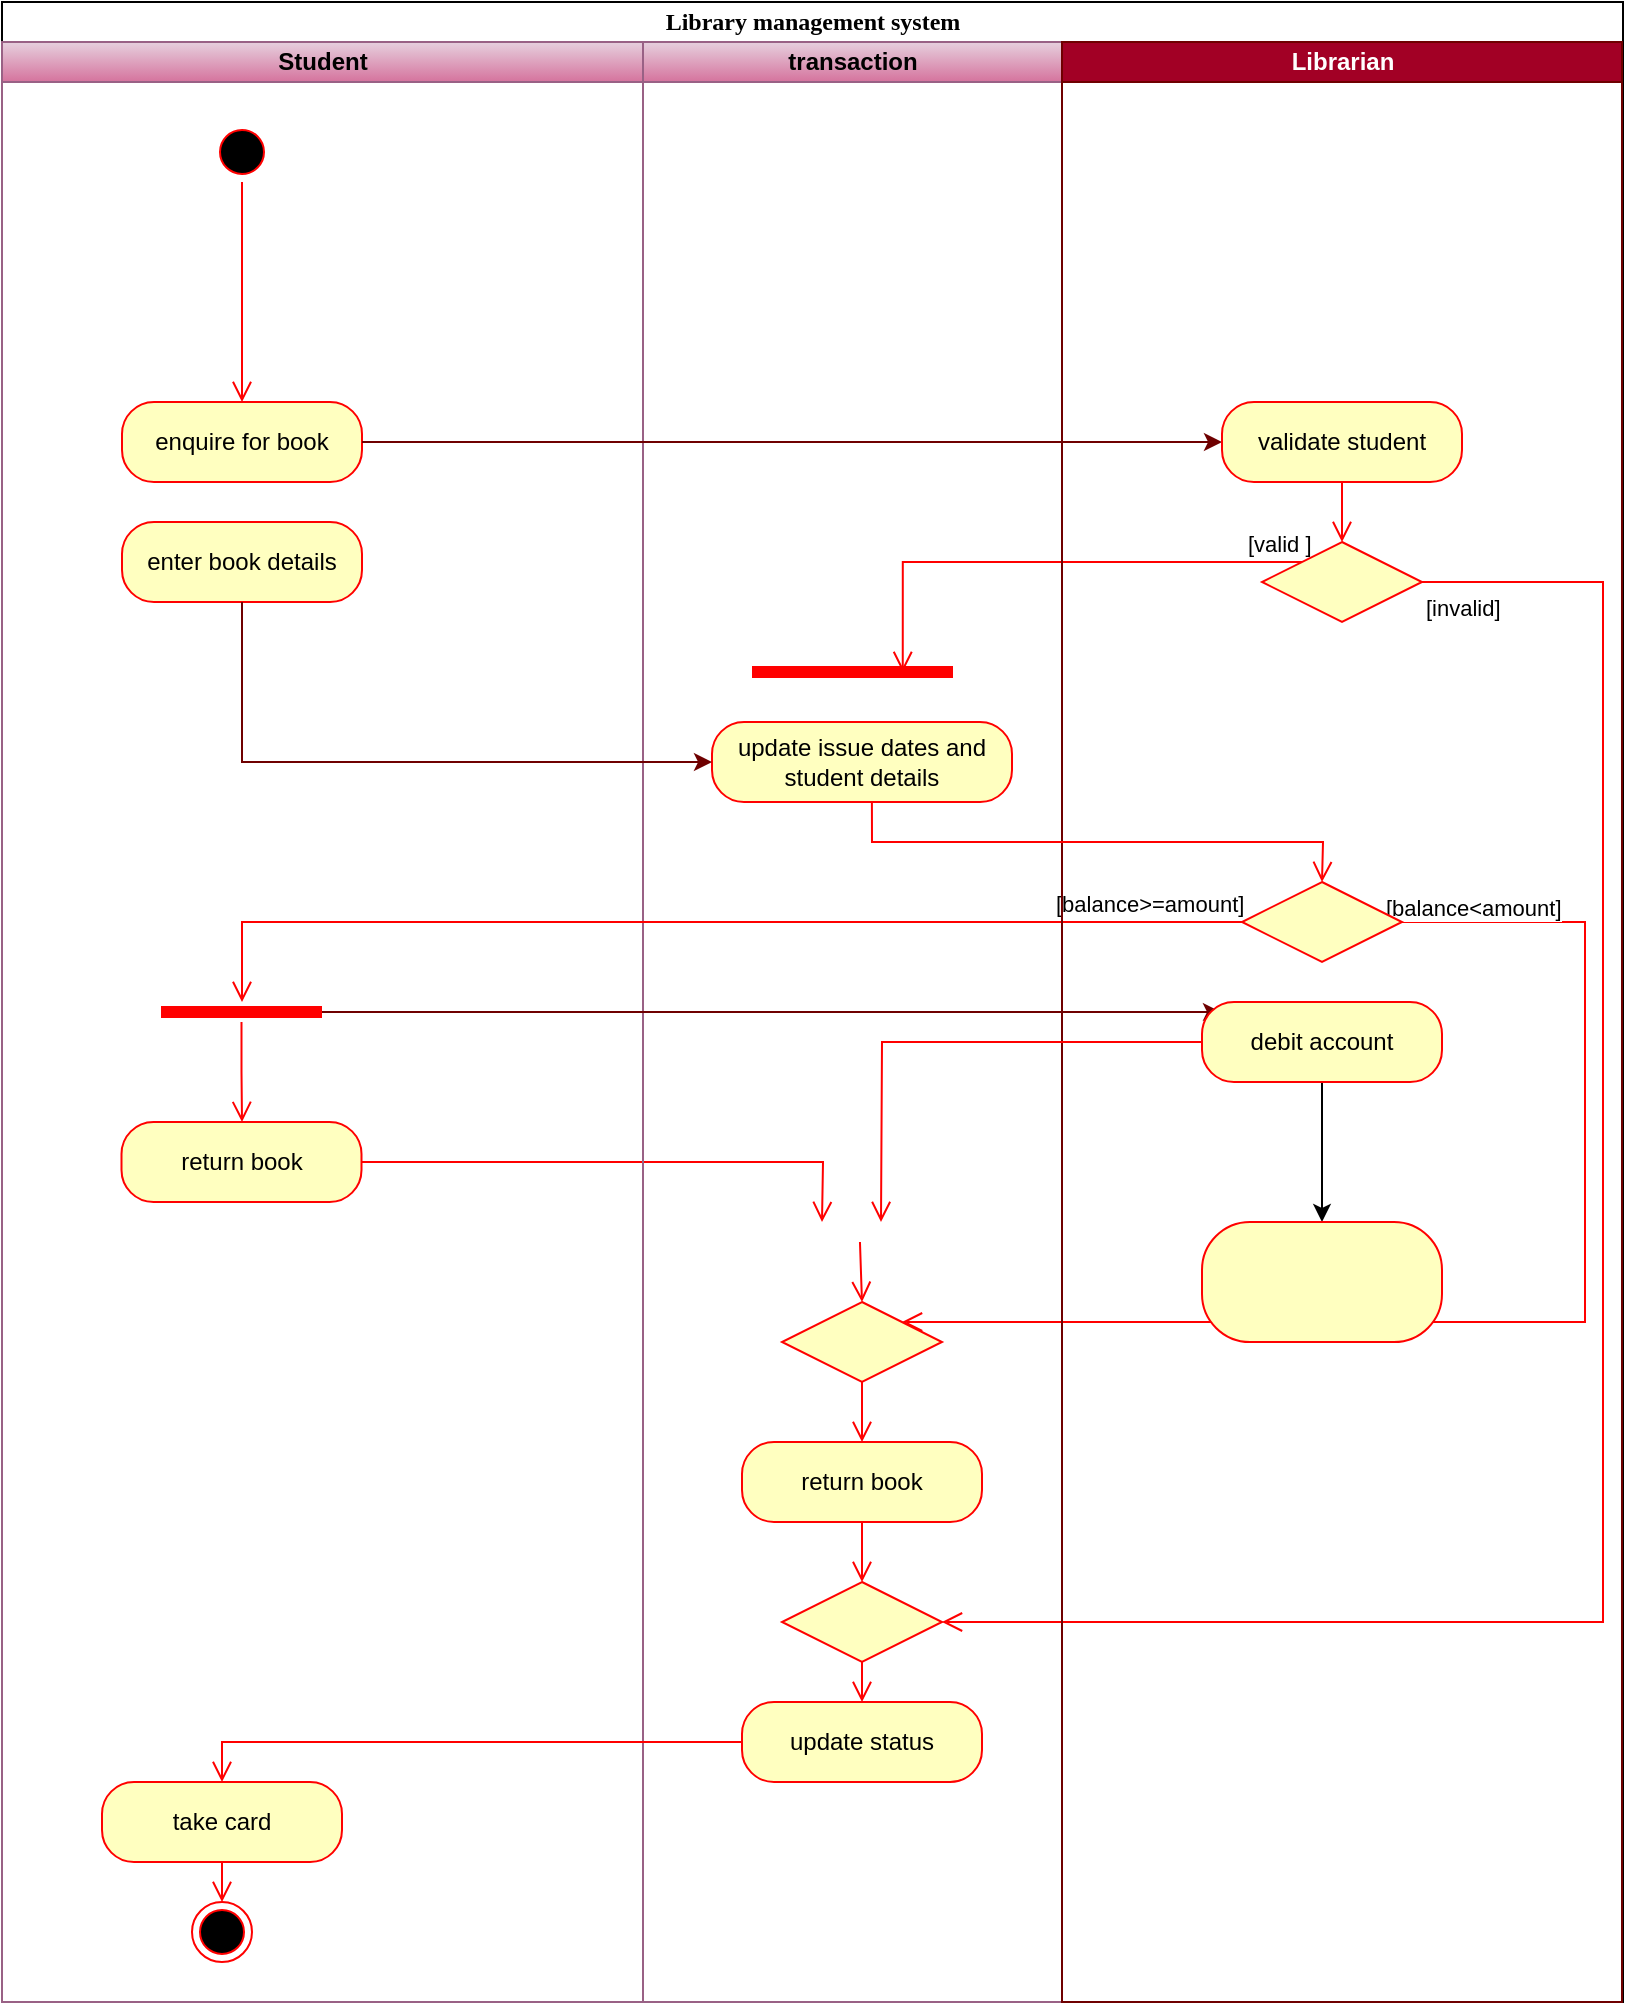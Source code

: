<mxfile version="28.1.2">
  <diagram name="Page-1" id="0783ab3e-0a74-02c8-0abd-f7b4e66b4bec">
    <mxGraphModel dx="1093" dy="639" grid="1" gridSize="10" guides="1" tooltips="1" connect="1" arrows="1" fold="1" page="1" pageScale="1" pageWidth="850" pageHeight="1100" background="none" math="0" shadow="0">
      <root>
        <mxCell id="0" />
        <mxCell id="1" parent="0" />
        <mxCell id="1c1d494c118603dd-1" value="Library management system" style="swimlane;html=1;childLayout=stackLayout;startSize=20;rounded=0;shadow=0;comic=0;labelBackgroundColor=none;strokeWidth=1;fontFamily=Verdana;fontSize=12;align=center;fillColor=none;" parent="1" vertex="1">
          <mxGeometry x="40" y="10" width="810.5" height="1000" as="geometry" />
        </mxCell>
        <mxCell id="1c1d494c118603dd-2" value="Student" style="swimlane;html=1;startSize=20;fillColor=#e6d0de;gradientColor=#d5739d;strokeColor=#996185;" parent="1c1d494c118603dd-1" vertex="1">
          <mxGeometry y="20" width="320.5" height="980" as="geometry" />
        </mxCell>
        <mxCell id="Hr0z0QRZqDmkqUyAdxwE-3" value="enquire for book" style="rounded=1;whiteSpace=wrap;html=1;arcSize=40;fontColor=#000000;fillColor=#ffffc0;strokeColor=#ff0000;" parent="1c1d494c118603dd-2" vertex="1">
          <mxGeometry x="60" y="180" width="120" height="40" as="geometry" />
        </mxCell>
        <mxCell id="Hr0z0QRZqDmkqUyAdxwE-4" value="enter book details" style="rounded=1;whiteSpace=wrap;html=1;arcSize=40;fontColor=#000000;fillColor=#ffffc0;strokeColor=#ff0000;" parent="1c1d494c118603dd-2" vertex="1">
          <mxGeometry x="60" y="240" width="120" height="40" as="geometry" />
        </mxCell>
        <mxCell id="Hr0z0QRZqDmkqUyAdxwE-6" value="" style="ellipse;html=1;shape=startState;fillColor=#000000;strokeColor=#ff0000;" parent="1c1d494c118603dd-2" vertex="1">
          <mxGeometry x="105" y="40" width="30" height="30" as="geometry" />
        </mxCell>
        <mxCell id="Hr0z0QRZqDmkqUyAdxwE-7" value="" style="edgeStyle=orthogonalEdgeStyle;html=1;verticalAlign=bottom;endArrow=open;endSize=8;strokeColor=#ff0000;rounded=0;entryX=0.5;entryY=0;entryDx=0;entryDy=0;" parent="1c1d494c118603dd-2" source="Hr0z0QRZqDmkqUyAdxwE-6" edge="1" target="Hr0z0QRZqDmkqUyAdxwE-3">
          <mxGeometry relative="1" as="geometry">
            <mxPoint x="120" y="100" as="targetPoint" />
          </mxGeometry>
        </mxCell>
        <mxCell id="Hr0z0QRZqDmkqUyAdxwE-25" value="" style="shape=line;html=1;strokeWidth=6;strokeColor=#ff0000;" parent="1c1d494c118603dd-2" vertex="1">
          <mxGeometry x="79.5" y="480" width="80.5" height="10" as="geometry" />
        </mxCell>
        <mxCell id="Hr0z0QRZqDmkqUyAdxwE-26" value="" style="edgeStyle=orthogonalEdgeStyle;html=1;verticalAlign=bottom;endArrow=open;endSize=8;strokeColor=#ff0000;rounded=0;" parent="1c1d494c118603dd-2" source="Hr0z0QRZqDmkqUyAdxwE-25" edge="1">
          <mxGeometry relative="1" as="geometry">
            <mxPoint x="120" y="540" as="targetPoint" />
          </mxGeometry>
        </mxCell>
        <mxCell id="Hr0z0QRZqDmkqUyAdxwE-27" value="return book" style="rounded=1;whiteSpace=wrap;html=1;arcSize=40;fontColor=#000000;fillColor=#ffffc0;strokeColor=#ff0000;" parent="1c1d494c118603dd-2" vertex="1">
          <mxGeometry x="59.75" y="540" width="120" height="40" as="geometry" />
        </mxCell>
        <mxCell id="Hr0z0QRZqDmkqUyAdxwE-28" value="" style="edgeStyle=orthogonalEdgeStyle;html=1;verticalAlign=bottom;endArrow=open;endSize=8;strokeColor=#ff0000;rounded=0;" parent="1c1d494c118603dd-2" source="Hr0z0QRZqDmkqUyAdxwE-27" edge="1">
          <mxGeometry relative="1" as="geometry">
            <mxPoint x="410" y="590" as="targetPoint" />
          </mxGeometry>
        </mxCell>
        <mxCell id="Hr0z0QRZqDmkqUyAdxwE-44" value="take card" style="rounded=1;whiteSpace=wrap;html=1;arcSize=40;fontColor=#000000;fillColor=#ffffc0;strokeColor=#ff0000;" parent="1c1d494c118603dd-2" vertex="1">
          <mxGeometry x="50" y="870" width="120" height="40" as="geometry" />
        </mxCell>
        <mxCell id="Hr0z0QRZqDmkqUyAdxwE-45" value="" style="edgeStyle=orthogonalEdgeStyle;html=1;verticalAlign=bottom;endArrow=open;endSize=8;strokeColor=#ff0000;rounded=0;" parent="1c1d494c118603dd-2" source="Hr0z0QRZqDmkqUyAdxwE-44" edge="1">
          <mxGeometry relative="1" as="geometry">
            <mxPoint x="110" y="930" as="targetPoint" />
          </mxGeometry>
        </mxCell>
        <mxCell id="Hr0z0QRZqDmkqUyAdxwE-46" value="" style="ellipse;html=1;shape=endState;fillColor=#000000;strokeColor=#ff0000;" parent="1c1d494c118603dd-2" vertex="1">
          <mxGeometry x="95" y="930" width="30" height="30" as="geometry" />
        </mxCell>
        <mxCell id="Hr0z0QRZqDmkqUyAdxwE-14" value="[valid ]" style="edgeStyle=orthogonalEdgeStyle;html=1;align=left;verticalAlign=bottom;endArrow=open;endSize=8;strokeColor=#ff0000;rounded=0;entryX=0.75;entryY=0.5;entryDx=0;entryDy=0;entryPerimeter=0;" parent="1c1d494c118603dd-1" source="Hr0z0QRZqDmkqUyAdxwE-13" edge="1" target="Hr0z0QRZqDmkqUyAdxwE-32">
          <mxGeometry x="-0.773" relative="1" as="geometry">
            <mxPoint x="180" y="280" as="targetPoint" />
            <Array as="points">
              <mxPoint x="450" y="280" />
            </Array>
            <mxPoint as="offset" />
          </mxGeometry>
        </mxCell>
        <mxCell id="1c1d494c118603dd-3" value="transaction" style="swimlane;html=1;startSize=20;fillColor=#e6d0de;gradientColor=#d5739d;strokeColor=#996185;" parent="1c1d494c118603dd-1" vertex="1">
          <mxGeometry x="320.5" y="20" width="209.5" height="980" as="geometry" />
        </mxCell>
        <mxCell id="Hr0z0QRZqDmkqUyAdxwE-32" value="" style="shape=line;html=1;strokeWidth=6;strokeColor=#ff0000;" parent="1c1d494c118603dd-3" vertex="1">
          <mxGeometry x="54.5" y="310" width="100.5" height="10" as="geometry" />
        </mxCell>
        <mxCell id="Hr0z0QRZqDmkqUyAdxwE-33" value="" style="edgeStyle=orthogonalEdgeStyle;html=1;verticalAlign=bottom;endArrow=open;endSize=8;strokeColor=#ff0000;rounded=0;exitX=0.557;exitY=1;exitDx=0;exitDy=0;exitPerimeter=0;entryX=0.5;entryY=0;entryDx=0;entryDy=0;" parent="1c1d494c118603dd-3" target="Hr0z0QRZqDmkqUyAdxwE-34" edge="1">
          <mxGeometry relative="1" as="geometry">
            <mxPoint x="108.5" y="670" as="targetPoint" />
            <mxPoint x="108.478" y="600" as="sourcePoint" />
          </mxGeometry>
        </mxCell>
        <mxCell id="Hr0z0QRZqDmkqUyAdxwE-34" value="" style="rhombus;whiteSpace=wrap;html=1;fontColor=#000000;fillColor=#ffffc0;strokeColor=#ff0000;" parent="1c1d494c118603dd-3" vertex="1">
          <mxGeometry x="69.5" y="630" width="80" height="40" as="geometry" />
        </mxCell>
        <mxCell id="Hr0z0QRZqDmkqUyAdxwE-36" value="" style="edgeStyle=orthogonalEdgeStyle;html=1;align=left;verticalAlign=top;endArrow=open;endSize=8;strokeColor=#ff0000;rounded=0;" parent="1c1d494c118603dd-3" source="Hr0z0QRZqDmkqUyAdxwE-34" edge="1">
          <mxGeometry x="-1" relative="1" as="geometry">
            <mxPoint x="109.5" y="700" as="targetPoint" />
          </mxGeometry>
        </mxCell>
        <mxCell id="Hr0z0QRZqDmkqUyAdxwE-37" value="return book" style="rounded=1;whiteSpace=wrap;html=1;arcSize=40;fontColor=#000000;fillColor=#ffffc0;strokeColor=#ff0000;" parent="1c1d494c118603dd-3" vertex="1">
          <mxGeometry x="49.5" y="700" width="120" height="40" as="geometry" />
        </mxCell>
        <mxCell id="Hr0z0QRZqDmkqUyAdxwE-38" value="" style="edgeStyle=orthogonalEdgeStyle;html=1;verticalAlign=bottom;endArrow=open;endSize=8;strokeColor=#ff0000;rounded=0;" parent="1c1d494c118603dd-3" source="Hr0z0QRZqDmkqUyAdxwE-37" edge="1">
          <mxGeometry relative="1" as="geometry">
            <mxPoint x="109.5" y="770" as="targetPoint" />
          </mxGeometry>
        </mxCell>
        <mxCell id="Hr0z0QRZqDmkqUyAdxwE-39" value="" style="rhombus;whiteSpace=wrap;html=1;fontColor=#000000;fillColor=#ffffc0;strokeColor=#ff0000;" parent="1c1d494c118603dd-3" vertex="1">
          <mxGeometry x="69.5" y="770" width="80" height="40" as="geometry" />
        </mxCell>
        <mxCell id="Hr0z0QRZqDmkqUyAdxwE-41" value="" style="edgeStyle=orthogonalEdgeStyle;html=1;align=left;verticalAlign=top;endArrow=open;endSize=8;strokeColor=#ff0000;rounded=0;" parent="1c1d494c118603dd-3" source="Hr0z0QRZqDmkqUyAdxwE-39" edge="1">
          <mxGeometry x="-1" relative="1" as="geometry">
            <mxPoint x="109.5" y="830" as="targetPoint" />
          </mxGeometry>
        </mxCell>
        <mxCell id="Hr0z0QRZqDmkqUyAdxwE-42" value="update status" style="rounded=1;whiteSpace=wrap;html=1;arcSize=40;fontColor=#000000;fillColor=#ffffc0;strokeColor=#ff0000;" parent="1c1d494c118603dd-3" vertex="1">
          <mxGeometry x="49.5" y="830" width="120" height="40" as="geometry" />
        </mxCell>
        <mxCell id="Hr0z0QRZqDmkqUyAdxwE-16" value="update issue dates and student details" style="rounded=1;whiteSpace=wrap;html=1;arcSize=40;fontColor=#000000;fillColor=#ffffc0;strokeColor=#ff0000;" parent="1c1d494c118603dd-3" vertex="1">
          <mxGeometry x="34.5" y="340" width="150" height="40" as="geometry" />
        </mxCell>
        <mxCell id="Hr0z0QRZqDmkqUyAdxwE-43" value="" style="edgeStyle=orthogonalEdgeStyle;html=1;verticalAlign=bottom;endArrow=open;endSize=8;strokeColor=#ff0000;rounded=0;entryX=0.5;entryY=0;entryDx=0;entryDy=0;" parent="1c1d494c118603dd-1" source="Hr0z0QRZqDmkqUyAdxwE-42" target="Hr0z0QRZqDmkqUyAdxwE-44" edge="1">
          <mxGeometry relative="1" as="geometry">
            <mxPoint x="110" y="780" as="targetPoint" />
          </mxGeometry>
        </mxCell>
        <mxCell id="Hr0z0QRZqDmkqUyAdxwE-12" value="" style="endArrow=classic;html=1;rounded=0;edgeStyle=orthogonalEdgeStyle;exitX=1;exitY=0.5;exitDx=0;exitDy=0;entryX=0;entryY=0.5;entryDx=0;entryDy=0;fillColor=#a20025;strokeColor=#6F0000;" parent="1c1d494c118603dd-1" source="Hr0z0QRZqDmkqUyAdxwE-3" target="Hr0z0QRZqDmkqUyAdxwE-8" edge="1">
          <mxGeometry width="50" height="50" relative="1" as="geometry">
            <mxPoint x="360" y="190" as="sourcePoint" />
            <mxPoint x="540" y="220" as="targetPoint" />
          </mxGeometry>
        </mxCell>
        <mxCell id="Hr0z0QRZqDmkqUyAdxwE-15" value="[invalid]" style="edgeStyle=orthogonalEdgeStyle;html=1;align=left;verticalAlign=top;endArrow=open;endSize=8;strokeColor=#ff0000;rounded=0;entryX=1;entryY=0.5;entryDx=0;entryDy=0;" parent="1c1d494c118603dd-1" source="Hr0z0QRZqDmkqUyAdxwE-13" target="Hr0z0QRZqDmkqUyAdxwE-39" edge="1">
          <mxGeometry x="-1" relative="1" as="geometry">
            <mxPoint x="800" y="790" as="targetPoint" />
            <Array as="points">
              <mxPoint x="800.5" y="290" />
              <mxPoint x="800.5" y="810" />
            </Array>
          </mxGeometry>
        </mxCell>
        <mxCell id="Hr0z0QRZqDmkqUyAdxwE-18" value="" style="endArrow=classic;html=1;rounded=0;edgeStyle=orthogonalEdgeStyle;exitX=0.5;exitY=1;exitDx=0;exitDy=0;entryX=0;entryY=0.5;entryDx=0;entryDy=0;fillColor=#a20025;strokeColor=#6F0000;" parent="1c1d494c118603dd-1" source="Hr0z0QRZqDmkqUyAdxwE-4" target="Hr0z0QRZqDmkqUyAdxwE-16" edge="1">
          <mxGeometry width="50" height="50" relative="1" as="geometry">
            <mxPoint x="360" y="390" as="sourcePoint" />
            <mxPoint x="410" y="340" as="targetPoint" />
          </mxGeometry>
        </mxCell>
        <mxCell id="Hr0z0QRZqDmkqUyAdxwE-21" value="[balance&amp;lt;amount]" style="edgeStyle=orthogonalEdgeStyle;html=1;align=left;verticalAlign=top;endArrow=open;endSize=8;strokeColor=#ff0000;rounded=0;" parent="1c1d494c118603dd-1" source="Hr0z0QRZqDmkqUyAdxwE-19" target="Hr0z0QRZqDmkqUyAdxwE-34" edge="1">
          <mxGeometry x="-1" y="22" relative="1" as="geometry">
            <mxPoint x="180" y="630" as="targetPoint" />
            <Array as="points">
              <mxPoint x="791.5" y="460" />
              <mxPoint x="791.5" y="660" />
            </Array>
            <mxPoint x="-10" y="2" as="offset" />
          </mxGeometry>
        </mxCell>
        <mxCell id="Hr0z0QRZqDmkqUyAdxwE-20" value="[balance&amp;gt;=amount]" style="edgeStyle=orthogonalEdgeStyle;html=1;align=left;verticalAlign=bottom;endArrow=open;endSize=8;strokeColor=#ff0000;rounded=0;" parent="1c1d494c118603dd-1" source="Hr0z0QRZqDmkqUyAdxwE-19" target="Hr0z0QRZqDmkqUyAdxwE-25" edge="1">
          <mxGeometry x="-0.647" relative="1" as="geometry">
            <mxPoint x="70" y="400" as="targetPoint" />
            <Array as="points">
              <mxPoint x="120" y="460" />
            </Array>
            <mxPoint as="offset" />
          </mxGeometry>
        </mxCell>
        <mxCell id="Hr0z0QRZqDmkqUyAdxwE-30" value="" style="edgeStyle=orthogonalEdgeStyle;rounded=0;orthogonalLoop=1;jettySize=auto;html=1;entryX=0.079;entryY=0.125;entryDx=0;entryDy=0;entryPerimeter=0;fillColor=#a20025;strokeColor=#6F0000;" parent="1c1d494c118603dd-1" source="Hr0z0QRZqDmkqUyAdxwE-25" target="Hr0z0QRZqDmkqUyAdxwE-23" edge="1">
          <mxGeometry relative="1" as="geometry">
            <mxPoint x="600" y="505" as="targetPoint" />
          </mxGeometry>
        </mxCell>
        <mxCell id="1c1d494c118603dd-4" value="Librarian" style="swimlane;html=1;startSize=20;fillColor=light-dark(#A20025,#FFEDF3);fontColor=#ffffff;strokeColor=#6F0000;" parent="1c1d494c118603dd-1" vertex="1">
          <mxGeometry x="530" y="20" width="280" height="980" as="geometry" />
        </mxCell>
        <mxCell id="Hr0z0QRZqDmkqUyAdxwE-8" value="validate student" style="rounded=1;whiteSpace=wrap;html=1;arcSize=40;fontColor=#000000;fillColor=#ffffc0;strokeColor=#ff0000;" parent="1c1d494c118603dd-4" vertex="1">
          <mxGeometry x="80" y="180" width="120" height="40" as="geometry" />
        </mxCell>
        <mxCell id="Hr0z0QRZqDmkqUyAdxwE-9" value="" style="edgeStyle=orthogonalEdgeStyle;html=1;verticalAlign=bottom;endArrow=open;endSize=8;strokeColor=#ff0000;rounded=0;entryX=0.5;entryY=0;entryDx=0;entryDy=0;" parent="1c1d494c118603dd-4" source="Hr0z0QRZqDmkqUyAdxwE-8" target="Hr0z0QRZqDmkqUyAdxwE-13" edge="1">
          <mxGeometry relative="1" as="geometry">
            <mxPoint x="140" y="260" as="targetPoint" />
          </mxGeometry>
        </mxCell>
        <mxCell id="Hr0z0QRZqDmkqUyAdxwE-13" value="" style="rhombus;whiteSpace=wrap;html=1;fontColor=#000000;fillColor=#ffffc0;strokeColor=#ff0000;" parent="1c1d494c118603dd-4" vertex="1">
          <mxGeometry x="100" y="250" width="80" height="40" as="geometry" />
        </mxCell>
        <mxCell id="Hr0z0QRZqDmkqUyAdxwE-17" value="" style="edgeStyle=orthogonalEdgeStyle;html=1;verticalAlign=bottom;endArrow=open;endSize=8;strokeColor=#ff0000;rounded=0;exitX=0.533;exitY=1;exitDx=0;exitDy=0;exitPerimeter=0;" parent="1c1d494c118603dd-4" source="Hr0z0QRZqDmkqUyAdxwE-16" edge="1">
          <mxGeometry relative="1" as="geometry">
            <mxPoint x="130" y="420" as="targetPoint" />
          </mxGeometry>
        </mxCell>
        <mxCell id="Hr0z0QRZqDmkqUyAdxwE-19" value="" style="rhombus;whiteSpace=wrap;html=1;fontColor=#000000;fillColor=#ffffc0;strokeColor=#ff0000;" parent="1c1d494c118603dd-4" vertex="1">
          <mxGeometry x="90" y="420" width="80" height="40" as="geometry" />
        </mxCell>
        <mxCell id="y5FOMfPBoqmUPTNk3mT_-2" value="" style="edgeStyle=orthogonalEdgeStyle;rounded=0;orthogonalLoop=1;jettySize=auto;html=1;" edge="1" parent="1c1d494c118603dd-4" source="Hr0z0QRZqDmkqUyAdxwE-23" target="y5FOMfPBoqmUPTNk3mT_-1">
          <mxGeometry relative="1" as="geometry" />
        </mxCell>
        <mxCell id="Hr0z0QRZqDmkqUyAdxwE-23" value="debit account" style="rounded=1;whiteSpace=wrap;html=1;arcSize=40;fontColor=#000000;fillColor=#ffffc0;strokeColor=#ff0000;" parent="1c1d494c118603dd-4" vertex="1">
          <mxGeometry x="70" y="480" width="120" height="40" as="geometry" />
        </mxCell>
        <mxCell id="Hr0z0QRZqDmkqUyAdxwE-24" value="" style="edgeStyle=orthogonalEdgeStyle;html=1;verticalAlign=bottom;endArrow=open;endSize=8;strokeColor=#ff0000;rounded=0;" parent="1c1d494c118603dd-4" source="Hr0z0QRZqDmkqUyAdxwE-23" edge="1">
          <mxGeometry relative="1" as="geometry">
            <mxPoint x="-90.5" y="590" as="targetPoint" />
          </mxGeometry>
        </mxCell>
        <mxCell id="y5FOMfPBoqmUPTNk3mT_-1" value="" style="whiteSpace=wrap;html=1;fillColor=#ffffc0;strokeColor=#ff0000;fontColor=#000000;rounded=1;arcSize=40;" vertex="1" parent="1c1d494c118603dd-4">
          <mxGeometry x="70" y="590" width="120" height="60" as="geometry" />
        </mxCell>
      </root>
    </mxGraphModel>
  </diagram>
</mxfile>
